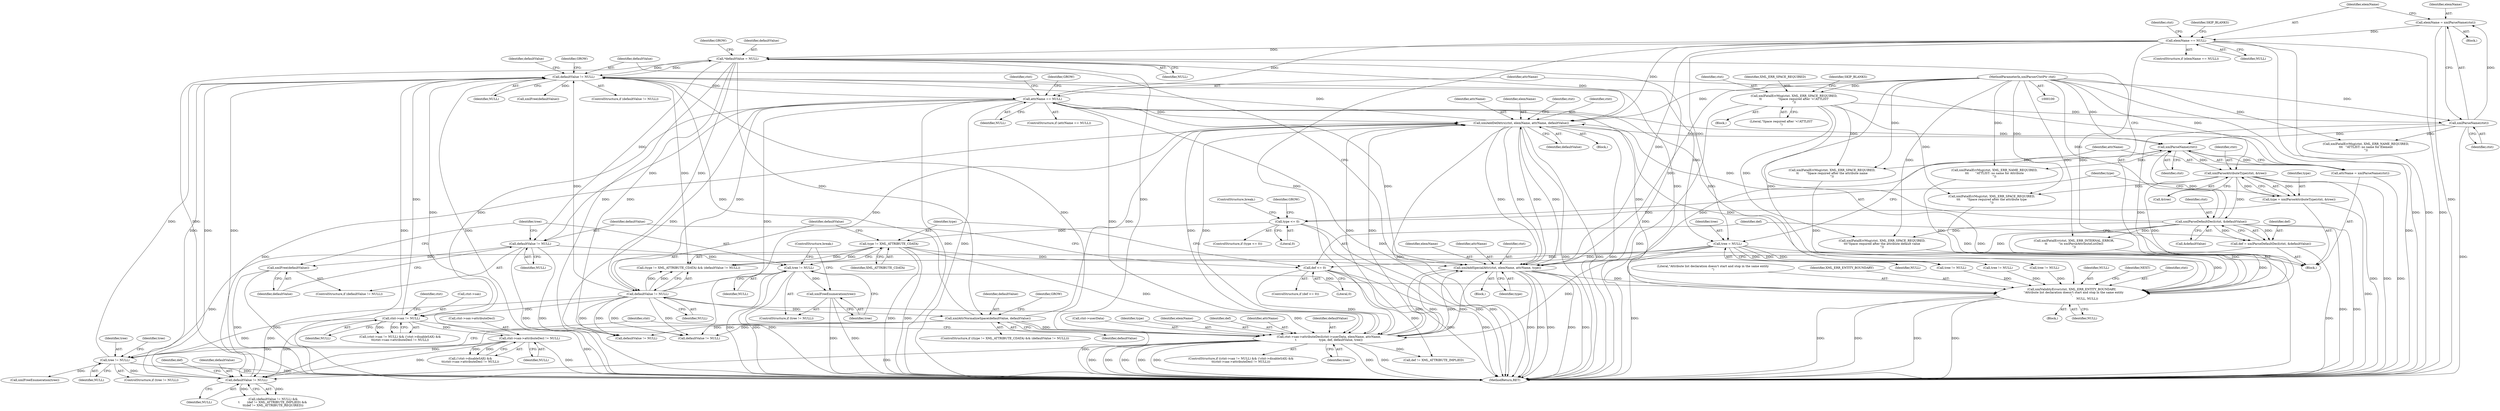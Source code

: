 digraph "0_Chrome_d0947db40187f4708c58e64cbd6013faf9eddeed_2@pointer" {
"1000246" [label="(Call,defaultValue != NULL)"];
"1000171" [label="(Call,*defaultValue = NULL)"];
"1000142" [label="(Call,elemName == NULL)"];
"1000137" [label="(Call,elemName = xmlParseName(ctxt))"];
"1000139" [label="(Call,xmlParseName(ctxt))"];
"1000132" [label="(Call,xmlFatalErrMsg(ctxt, XML_ERR_SPACE_REQUIRED,\n\t\t                 \"Space required after '<!ATTLIST'\n\"))"];
"1000101" [label="(MethodParameterIn,xmlParserCtxtPtr ctxt)"];
"1000389" [label="(Call,defaultValue != NULL)"];
"1000373" [label="(Call,xmlAddDefAttrs(ctxt, elemName, attrName, defaultValue))"];
"1000236" [label="(Call,xmlParseDefaultDecl(ctxt, &defaultValue))"];
"1000206" [label="(Call,xmlParseAttributeType(ctxt, &tree))"];
"1000180" [label="(Call,xmlParseName(ctxt))"];
"1000383" [label="(Call,xmlAddSpecialAttr(ctxt, elemName, attrName, type))"];
"1000339" [label="(Call,ctxt->sax->attributeDecl(ctxt->userData, elemName, attrName,\n\t                        type, def, defaultValue, tree))"];
"1000183" [label="(Call,attrName == NULL)"];
"1000178" [label="(Call,attrName = xmlParseName(ctxt))"];
"1000260" [label="(Call,type != XML_ATTRIBUTE_CDATA)"];
"1000211" [label="(Call,type <= 0)"];
"1000204" [label="(Call,type = xmlParseAttributeType(ctxt, &tree))"];
"1000241" [label="(Call,def <= 0)"];
"1000234" [label="(Call,def = xmlParseDefaultDecl(ctxt, &defaultValue))"];
"1000263" [label="(Call,defaultValue != NULL)"];
"1000266" [label="(Call,xmlAttrNormalizeSpace(defaultValue, defaultValue))"];
"1000175" [label="(Call,tree = NULL)"];
"1000362" [label="(Call,defaultValue != NULL)"];
"1000322" [label="(Call,ctxt->sax != NULL)"];
"1000351" [label="(Call,tree != NULL)"];
"1000332" [label="(Call,ctxt->sax->attributeDecl != NULL)"];
"1000249" [label="(Call,xmlFree(defaultValue))"];
"1000252" [label="(Call,tree != NULL)"];
"1000255" [label="(Call,xmlFreeEnumeration(tree))"];
"1000407" [label="(Call,xmlValidityError(ctxt, XML_ERR_ENTITY_BOUNDARY,\n    \"Attribute list declaration doesn't start and stop in the same entity\n\",\n                                 NULL, NULL))"];
"1000411" [label="(Identifier,NULL)"];
"1000137" [label="(Call,elemName = xmlParseName(ctxt))"];
"1000362" [label="(Call,defaultValue != NULL)"];
"1000179" [label="(Identifier,attrName)"];
"1000227" [label="(Call,tree != NULL)"];
"1000303" [label="(Call,xmlFatalErr(ctxt, XML_ERR_INTERNAL_ERROR,\n\t\t            \"in xmlParseAttributeListDecl\n\"))"];
"1000385" [label="(Identifier,elemName)"];
"1000413" [label="(Identifier,NEXT)"];
"1000133" [label="(Identifier,ctxt)"];
"1000174" [label="(Identifier,GROW)"];
"1000340" [label="(Call,ctxt->userData)"];
"1000322" [label="(Call,ctxt->sax != NULL)"];
"1000345" [label="(Identifier,type)"];
"1000235" [label="(Identifier,def)"];
"1000247" [label="(Identifier,defaultValue)"];
"1000339" [label="(Call,ctxt->sax->attributeDecl(ctxt->userData, elemName, attrName,\n\t                        type, def, defaultValue, tree))"];
"1000147" [label="(Identifier,ctxt)"];
"1000320" [label="(ControlStructure,if ((ctxt->sax != NULL) && (!ctxt->disableSAX) &&\n\t\t(ctxt->sax->attributeDecl != NULL)))"];
"1000343" [label="(Identifier,elemName)"];
"1000185" [label="(Identifier,NULL)"];
"1000208" [label="(Call,&tree)"];
"1000173" [label="(Identifier,NULL)"];
"1000118" [label="(Block,)"];
"1000389" [label="(Call,defaultValue != NULL)"];
"1000182" [label="(ControlStructure,if (attrName == NULL))"];
"1000139" [label="(Call,xmlParseName(ctxt))"];
"1000255" [label="(Call,xmlFreeEnumeration(tree))"];
"1000138" [label="(Identifier,elemName)"];
"1000383" [label="(Call,xmlAddSpecialAttr(ctxt, elemName, attrName, type))"];
"1000321" [label="(Call,(ctxt->sax != NULL) && (!ctxt->disableSAX) &&\n\t\t(ctxt->sax->attributeDecl != NULL))"];
"1000394" [label="(Identifier,GROW)"];
"1000388" [label="(ControlStructure,if (defaultValue != NULL))"];
"1000263" [label="(Call,defaultValue != NULL)"];
"1000390" [label="(Identifier,defaultValue)"];
"1000346" [label="(Identifier,def)"];
"1000338" [label="(Identifier,NULL)"];
"1000260" [label="(Call,type != XML_ATTRIBUTE_CDATA)"];
"1000285" [label="(Call,defaultValue != NULL)"];
"1000245" [label="(ControlStructure,if (defaultValue != NULL))"];
"1000204" [label="(Call,type = xmlParseAttributeType(ctxt, &tree))"];
"1000262" [label="(Identifier,XML_ATTRIBUTE_CDATA)"];
"1000215" [label="(ControlStructure,break;)"];
"1000181" [label="(Identifier,ctxt)"];
"1000261" [label="(Identifier,type)"];
"1000212" [label="(Identifier,type)"];
"1000376" [label="(Identifier,attrName)"];
"1000237" [label="(Identifier,ctxt)"];
"1000359" [label="(Identifier,ctxt)"];
"1000375" [label="(Identifier,elemName)"];
"1000354" [label="(Call,xmlFreeEnumeration(tree))"];
"1000377" [label="(Identifier,defaultValue)"];
"1000192" [label="(Identifier,GROW)"];
"1000251" [label="(ControlStructure,if (tree != NULL))"];
"1000205" [label="(Identifier,type)"];
"1000140" [label="(Identifier,ctxt)"];
"1000264" [label="(Identifier,defaultValue)"];
"1000236" [label="(Call,xmlParseDefaultDecl(ctxt, &defaultValue))"];
"1000364" [label="(Identifier,NULL)"];
"1000141" [label="(ControlStructure,if (elemName == NULL))"];
"1000256" [label="(Identifier,tree)"];
"1000242" [label="(Identifier,def)"];
"1000373" [label="(Call,xmlAddDefAttrs(ctxt, elemName, attrName, defaultValue))"];
"1000171" [label="(Call,*defaultValue = NULL)"];
"1000351" [label="(Call,tree != NULL)"];
"1000249" [label="(Call,xmlFree(defaultValue))"];
"1000210" [label="(ControlStructure,if (type <= 0))"];
"1000330" [label="(Identifier,ctxt)"];
"1000387" [label="(Identifier,type)"];
"1000258" [label="(ControlStructure,if ((type != XML_ATTRIBUTE_CDATA) && (defaultValue != NULL)))"];
"1000180" [label="(Call,xmlParseName(ctxt))"];
"1000344" [label="(Identifier,attrName)"];
"1000134" [label="(Identifier,XML_ERR_SPACE_REQUIRED)"];
"1000347" [label="(Identifier,defaultValue)"];
"1000143" [label="(Identifier,elemName)"];
"1000151" [label="(Identifier,SKIP_BLANKS)"];
"1000146" [label="(Call,xmlFatalErrMsg(ctxt, XML_ERR_NAME_REQUIRED,\n\t\t\t   \"ATTLIST: no name for Element\n\"))"];
"1000380" [label="(Identifier,ctxt)"];
"1000268" [label="(Identifier,defaultValue)"];
"1000366" [label="(Call,def != XML_ATTRIBUTE_IMPLIED)"];
"1000408" [label="(Identifier,ctxt)"];
"1000374" [label="(Identifier,ctxt)"];
"1000332" [label="(Call,ctxt->sax->attributeDecl != NULL)"];
"1000252" [label="(Call,tree != NULL)"];
"1000240" [label="(ControlStructure,if (def <= 0))"];
"1000246" [label="(Call,defaultValue != NULL)"];
"1000243" [label="(Literal,0)"];
"1000314" [label="(Call,tree != NULL)"];
"1000391" [label="(Identifier,NULL)"];
"1000248" [label="(Identifier,NULL)"];
"1000326" [label="(Identifier,NULL)"];
"1000414" [label="(MethodReturn,RET)"];
"1000142" [label="(Call,elemName == NULL)"];
"1000198" [label="(Call,xmlFatalErrMsg(ctxt, XML_ERR_SPACE_REQUIRED,\n\t\t        \"Space required after the attribute name\n\"))"];
"1000163" [label="(Block,)"];
"1000361" [label="(Call,(defaultValue != NULL) &&\n\t        (def != XML_ATTRIBUTE_IMPLIED) && \n\t\t(def != XML_ATTRIBUTE_REQUIRED))"];
"1000327" [label="(Call,(!ctxt->disableSAX) &&\n\t\t(ctxt->sax->attributeDecl != NULL))"];
"1000259" [label="(Call,(type != XML_ATTRIBUTE_CDATA) && (defaultValue != NULL))"];
"1000238" [label="(Call,&defaultValue)"];
"1000372" [label="(Block,)"];
"1000353" [label="(Identifier,NULL)"];
"1000280" [label="(Call,xmlFatalErrMsg(ctxt, XML_ERR_SPACE_REQUIRED,\n\t\t\t\"Space required after the attribute default value\n\"))"];
"1000183" [label="(Call,attrName == NULL)"];
"1000386" [label="(Identifier,attrName)"];
"1000352" [label="(Identifier,tree)"];
"1000257" [label="(ControlStructure,break;)"];
"1000267" [label="(Identifier,defaultValue)"];
"1000384" [label="(Identifier,ctxt)"];
"1000350" [label="(ControlStructure,if (tree != NULL))"];
"1000406" [label="(Block,)"];
"1000323" [label="(Call,ctxt->sax)"];
"1000206" [label="(Call,xmlParseAttributeType(ctxt, &tree))"];
"1000211" [label="(Call,type <= 0)"];
"1000392" [label="(Call,xmlFree(defaultValue))"];
"1000241" [label="(Call,def <= 0)"];
"1000410" [label="(Literal,\"Attribute list declaration doesn't start and stop in the same entity\n\")"];
"1000266" [label="(Call,xmlAttrNormalizeSpace(defaultValue, defaultValue))"];
"1000136" [label="(Identifier,SKIP_BLANKS)"];
"1000184" [label="(Identifier,attrName)"];
"1000333" [label="(Call,ctxt->sax->attributeDecl)"];
"1000213" [label="(Literal,0)"];
"1000172" [label="(Identifier,defaultValue)"];
"1000355" [label="(Identifier,tree)"];
"1000367" [label="(Identifier,def)"];
"1000393" [label="(Identifier,defaultValue)"];
"1000216" [label="(Identifier,GROW)"];
"1000178" [label="(Call,attrName = xmlParseName(ctxt))"];
"1000132" [label="(Call,xmlFatalErrMsg(ctxt, XML_ERR_SPACE_REQUIRED,\n\t\t                 \"Space required after '<!ATTLIST'\n\"))"];
"1000101" [label="(MethodParameterIn,xmlParserCtxtPtr ctxt)"];
"1000144" [label="(Identifier,NULL)"];
"1000177" [label="(Identifier,NULL)"];
"1000188" [label="(Identifier,ctxt)"];
"1000234" [label="(Call,def = xmlParseDefaultDecl(ctxt, &defaultValue))"];
"1000409" [label="(Identifier,XML_ERR_ENTITY_BOUNDARY)"];
"1000187" [label="(Call,xmlFatalErrMsg(ctxt, XML_ERR_NAME_REQUIRED,\n\t\t\t       \"ATTLIST: no name for Attribute\n\"))"];
"1000131" [label="(Block,)"];
"1000207" [label="(Identifier,ctxt)"];
"1000175" [label="(Call,tree = NULL)"];
"1000382" [label="(Block,)"];
"1000291" [label="(Call,tree != NULL)"];
"1000176" [label="(Identifier,tree)"];
"1000253" [label="(Identifier,tree)"];
"1000412" [label="(Identifier,NULL)"];
"1000363" [label="(Identifier,defaultValue)"];
"1000222" [label="(Call,xmlFatalErrMsg(ctxt, XML_ERR_SPACE_REQUIRED,\n\t\t\t       \"Space required after the attribute type\n\"))"];
"1000135" [label="(Literal,\"Space required after '<!ATTLIST'\n\")"];
"1000250" [label="(Identifier,defaultValue)"];
"1000407" [label="(Call,xmlValidityError(ctxt, XML_ERR_ENTITY_BOUNDARY,\n    \"Attribute list declaration doesn't start and stop in the same entity\n\",\n                                 NULL, NULL))"];
"1000269" [label="(Identifier,GROW)"];
"1000254" [label="(Identifier,NULL)"];
"1000265" [label="(Identifier,NULL)"];
"1000308" [label="(Call,defaultValue != NULL)"];
"1000348" [label="(Identifier,tree)"];
"1000246" -> "1000245"  [label="AST: "];
"1000246" -> "1000248"  [label="CFG: "];
"1000247" -> "1000246"  [label="AST: "];
"1000248" -> "1000246"  [label="AST: "];
"1000250" -> "1000246"  [label="CFG: "];
"1000253" -> "1000246"  [label="CFG: "];
"1000246" -> "1000414"  [label="DDG: "];
"1000246" -> "1000414"  [label="DDG: "];
"1000171" -> "1000246"  [label="DDG: "];
"1000183" -> "1000246"  [label="DDG: "];
"1000246" -> "1000249"  [label="DDG: "];
"1000246" -> "1000252"  [label="DDG: "];
"1000171" -> "1000163"  [label="AST: "];
"1000171" -> "1000173"  [label="CFG: "];
"1000172" -> "1000171"  [label="AST: "];
"1000173" -> "1000171"  [label="AST: "];
"1000174" -> "1000171"  [label="CFG: "];
"1000171" -> "1000414"  [label="DDG: "];
"1000142" -> "1000171"  [label="DDG: "];
"1000389" -> "1000171"  [label="DDG: "];
"1000171" -> "1000263"  [label="DDG: "];
"1000171" -> "1000266"  [label="DDG: "];
"1000171" -> "1000285"  [label="DDG: "];
"1000171" -> "1000308"  [label="DDG: "];
"1000171" -> "1000339"  [label="DDG: "];
"1000171" -> "1000362"  [label="DDG: "];
"1000171" -> "1000373"  [label="DDG: "];
"1000171" -> "1000389"  [label="DDG: "];
"1000142" -> "1000141"  [label="AST: "];
"1000142" -> "1000144"  [label="CFG: "];
"1000143" -> "1000142"  [label="AST: "];
"1000144" -> "1000142"  [label="AST: "];
"1000147" -> "1000142"  [label="CFG: "];
"1000151" -> "1000142"  [label="CFG: "];
"1000142" -> "1000414"  [label="DDG: "];
"1000142" -> "1000414"  [label="DDG: "];
"1000142" -> "1000414"  [label="DDG: "];
"1000137" -> "1000142"  [label="DDG: "];
"1000142" -> "1000175"  [label="DDG: "];
"1000142" -> "1000183"  [label="DDG: "];
"1000142" -> "1000339"  [label="DDG: "];
"1000142" -> "1000373"  [label="DDG: "];
"1000142" -> "1000383"  [label="DDG: "];
"1000142" -> "1000407"  [label="DDG: "];
"1000137" -> "1000118"  [label="AST: "];
"1000137" -> "1000139"  [label="CFG: "];
"1000138" -> "1000137"  [label="AST: "];
"1000139" -> "1000137"  [label="AST: "];
"1000143" -> "1000137"  [label="CFG: "];
"1000137" -> "1000414"  [label="DDG: "];
"1000139" -> "1000137"  [label="DDG: "];
"1000139" -> "1000140"  [label="CFG: "];
"1000140" -> "1000139"  [label="AST: "];
"1000139" -> "1000414"  [label="DDG: "];
"1000132" -> "1000139"  [label="DDG: "];
"1000101" -> "1000139"  [label="DDG: "];
"1000139" -> "1000146"  [label="DDG: "];
"1000139" -> "1000180"  [label="DDG: "];
"1000139" -> "1000407"  [label="DDG: "];
"1000132" -> "1000131"  [label="AST: "];
"1000132" -> "1000135"  [label="CFG: "];
"1000133" -> "1000132"  [label="AST: "];
"1000134" -> "1000132"  [label="AST: "];
"1000135" -> "1000132"  [label="AST: "];
"1000136" -> "1000132"  [label="CFG: "];
"1000132" -> "1000414"  [label="DDG: "];
"1000132" -> "1000414"  [label="DDG: "];
"1000101" -> "1000132"  [label="DDG: "];
"1000132" -> "1000198"  [label="DDG: "];
"1000132" -> "1000222"  [label="DDG: "];
"1000132" -> "1000280"  [label="DDG: "];
"1000101" -> "1000100"  [label="AST: "];
"1000101" -> "1000414"  [label="DDG: "];
"1000101" -> "1000146"  [label="DDG: "];
"1000101" -> "1000180"  [label="DDG: "];
"1000101" -> "1000187"  [label="DDG: "];
"1000101" -> "1000198"  [label="DDG: "];
"1000101" -> "1000206"  [label="DDG: "];
"1000101" -> "1000222"  [label="DDG: "];
"1000101" -> "1000236"  [label="DDG: "];
"1000101" -> "1000280"  [label="DDG: "];
"1000101" -> "1000303"  [label="DDG: "];
"1000101" -> "1000373"  [label="DDG: "];
"1000101" -> "1000383"  [label="DDG: "];
"1000101" -> "1000407"  [label="DDG: "];
"1000389" -> "1000388"  [label="AST: "];
"1000389" -> "1000391"  [label="CFG: "];
"1000390" -> "1000389"  [label="AST: "];
"1000391" -> "1000389"  [label="AST: "];
"1000393" -> "1000389"  [label="CFG: "];
"1000394" -> "1000389"  [label="CFG: "];
"1000389" -> "1000414"  [label="DDG: "];
"1000389" -> "1000414"  [label="DDG: "];
"1000389" -> "1000414"  [label="DDG: "];
"1000389" -> "1000175"  [label="DDG: "];
"1000389" -> "1000183"  [label="DDG: "];
"1000389" -> "1000259"  [label="DDG: "];
"1000373" -> "1000389"  [label="DDG: "];
"1000362" -> "1000389"  [label="DDG: "];
"1000362" -> "1000389"  [label="DDG: "];
"1000266" -> "1000389"  [label="DDG: "];
"1000263" -> "1000389"  [label="DDG: "];
"1000339" -> "1000389"  [label="DDG: "];
"1000322" -> "1000389"  [label="DDG: "];
"1000351" -> "1000389"  [label="DDG: "];
"1000332" -> "1000389"  [label="DDG: "];
"1000389" -> "1000392"  [label="DDG: "];
"1000389" -> "1000407"  [label="DDG: "];
"1000373" -> "1000372"  [label="AST: "];
"1000373" -> "1000377"  [label="CFG: "];
"1000374" -> "1000373"  [label="AST: "];
"1000375" -> "1000373"  [label="AST: "];
"1000376" -> "1000373"  [label="AST: "];
"1000377" -> "1000373"  [label="AST: "];
"1000380" -> "1000373"  [label="CFG: "];
"1000373" -> "1000414"  [label="DDG: "];
"1000373" -> "1000414"  [label="DDG: "];
"1000373" -> "1000414"  [label="DDG: "];
"1000373" -> "1000414"  [label="DDG: "];
"1000373" -> "1000180"  [label="DDG: "];
"1000373" -> "1000339"  [label="DDG: "];
"1000236" -> "1000373"  [label="DDG: "];
"1000339" -> "1000373"  [label="DDG: "];
"1000339" -> "1000373"  [label="DDG: "];
"1000339" -> "1000373"  [label="DDG: "];
"1000383" -> "1000373"  [label="DDG: "];
"1000183" -> "1000373"  [label="DDG: "];
"1000362" -> "1000373"  [label="DDG: "];
"1000266" -> "1000373"  [label="DDG: "];
"1000263" -> "1000373"  [label="DDG: "];
"1000373" -> "1000383"  [label="DDG: "];
"1000373" -> "1000383"  [label="DDG: "];
"1000373" -> "1000383"  [label="DDG: "];
"1000373" -> "1000407"  [label="DDG: "];
"1000236" -> "1000234"  [label="AST: "];
"1000236" -> "1000238"  [label="CFG: "];
"1000237" -> "1000236"  [label="AST: "];
"1000238" -> "1000236"  [label="AST: "];
"1000234" -> "1000236"  [label="CFG: "];
"1000236" -> "1000414"  [label="DDG: "];
"1000236" -> "1000414"  [label="DDG: "];
"1000236" -> "1000180"  [label="DDG: "];
"1000236" -> "1000234"  [label="DDG: "];
"1000236" -> "1000234"  [label="DDG: "];
"1000206" -> "1000236"  [label="DDG: "];
"1000236" -> "1000280"  [label="DDG: "];
"1000236" -> "1000303"  [label="DDG: "];
"1000236" -> "1000383"  [label="DDG: "];
"1000236" -> "1000407"  [label="DDG: "];
"1000206" -> "1000204"  [label="AST: "];
"1000206" -> "1000208"  [label="CFG: "];
"1000207" -> "1000206"  [label="AST: "];
"1000208" -> "1000206"  [label="AST: "];
"1000204" -> "1000206"  [label="CFG: "];
"1000206" -> "1000414"  [label="DDG: "];
"1000206" -> "1000414"  [label="DDG: "];
"1000206" -> "1000204"  [label="DDG: "];
"1000206" -> "1000204"  [label="DDG: "];
"1000180" -> "1000206"  [label="DDG: "];
"1000206" -> "1000222"  [label="DDG: "];
"1000206" -> "1000407"  [label="DDG: "];
"1000180" -> "1000178"  [label="AST: "];
"1000180" -> "1000181"  [label="CFG: "];
"1000181" -> "1000180"  [label="AST: "];
"1000178" -> "1000180"  [label="CFG: "];
"1000180" -> "1000178"  [label="DDG: "];
"1000383" -> "1000180"  [label="DDG: "];
"1000180" -> "1000187"  [label="DDG: "];
"1000180" -> "1000198"  [label="DDG: "];
"1000383" -> "1000382"  [label="AST: "];
"1000383" -> "1000387"  [label="CFG: "];
"1000384" -> "1000383"  [label="AST: "];
"1000385" -> "1000383"  [label="AST: "];
"1000386" -> "1000383"  [label="AST: "];
"1000387" -> "1000383"  [label="AST: "];
"1000390" -> "1000383"  [label="CFG: "];
"1000383" -> "1000414"  [label="DDG: "];
"1000383" -> "1000414"  [label="DDG: "];
"1000383" -> "1000414"  [label="DDG: "];
"1000383" -> "1000414"  [label="DDG: "];
"1000383" -> "1000414"  [label="DDG: "];
"1000383" -> "1000339"  [label="DDG: "];
"1000339" -> "1000383"  [label="DDG: "];
"1000339" -> "1000383"  [label="DDG: "];
"1000339" -> "1000383"  [label="DDG: "];
"1000183" -> "1000383"  [label="DDG: "];
"1000260" -> "1000383"  [label="DDG: "];
"1000383" -> "1000407"  [label="DDG: "];
"1000339" -> "1000320"  [label="AST: "];
"1000339" -> "1000348"  [label="CFG: "];
"1000340" -> "1000339"  [label="AST: "];
"1000343" -> "1000339"  [label="AST: "];
"1000344" -> "1000339"  [label="AST: "];
"1000345" -> "1000339"  [label="AST: "];
"1000346" -> "1000339"  [label="AST: "];
"1000347" -> "1000339"  [label="AST: "];
"1000348" -> "1000339"  [label="AST: "];
"1000359" -> "1000339"  [label="CFG: "];
"1000339" -> "1000414"  [label="DDG: "];
"1000339" -> "1000414"  [label="DDG: "];
"1000339" -> "1000414"  [label="DDG: "];
"1000339" -> "1000414"  [label="DDG: "];
"1000339" -> "1000414"  [label="DDG: "];
"1000339" -> "1000414"  [label="DDG: "];
"1000339" -> "1000414"  [label="DDG: "];
"1000183" -> "1000339"  [label="DDG: "];
"1000260" -> "1000339"  [label="DDG: "];
"1000241" -> "1000339"  [label="DDG: "];
"1000263" -> "1000339"  [label="DDG: "];
"1000266" -> "1000339"  [label="DDG: "];
"1000175" -> "1000339"  [label="DDG: "];
"1000339" -> "1000362"  [label="DDG: "];
"1000339" -> "1000366"  [label="DDG: "];
"1000183" -> "1000182"  [label="AST: "];
"1000183" -> "1000185"  [label="CFG: "];
"1000184" -> "1000183"  [label="AST: "];
"1000185" -> "1000183"  [label="AST: "];
"1000188" -> "1000183"  [label="CFG: "];
"1000192" -> "1000183"  [label="CFG: "];
"1000183" -> "1000414"  [label="DDG: "];
"1000183" -> "1000414"  [label="DDG: "];
"1000183" -> "1000414"  [label="DDG: "];
"1000178" -> "1000183"  [label="DDG: "];
"1000183" -> "1000227"  [label="DDG: "];
"1000183" -> "1000263"  [label="DDG: "];
"1000183" -> "1000285"  [label="DDG: "];
"1000183" -> "1000308"  [label="DDG: "];
"1000183" -> "1000322"  [label="DDG: "];
"1000183" -> "1000407"  [label="DDG: "];
"1000178" -> "1000163"  [label="AST: "];
"1000179" -> "1000178"  [label="AST: "];
"1000184" -> "1000178"  [label="CFG: "];
"1000178" -> "1000414"  [label="DDG: "];
"1000260" -> "1000259"  [label="AST: "];
"1000260" -> "1000262"  [label="CFG: "];
"1000261" -> "1000260"  [label="AST: "];
"1000262" -> "1000260"  [label="AST: "];
"1000264" -> "1000260"  [label="CFG: "];
"1000259" -> "1000260"  [label="CFG: "];
"1000260" -> "1000414"  [label="DDG: "];
"1000260" -> "1000414"  [label="DDG: "];
"1000260" -> "1000259"  [label="DDG: "];
"1000260" -> "1000259"  [label="DDG: "];
"1000211" -> "1000260"  [label="DDG: "];
"1000211" -> "1000210"  [label="AST: "];
"1000211" -> "1000213"  [label="CFG: "];
"1000212" -> "1000211"  [label="AST: "];
"1000213" -> "1000211"  [label="AST: "];
"1000215" -> "1000211"  [label="CFG: "];
"1000216" -> "1000211"  [label="CFG: "];
"1000211" -> "1000414"  [label="DDG: "];
"1000211" -> "1000414"  [label="DDG: "];
"1000204" -> "1000211"  [label="DDG: "];
"1000204" -> "1000163"  [label="AST: "];
"1000205" -> "1000204"  [label="AST: "];
"1000212" -> "1000204"  [label="CFG: "];
"1000204" -> "1000414"  [label="DDG: "];
"1000241" -> "1000240"  [label="AST: "];
"1000241" -> "1000243"  [label="CFG: "];
"1000242" -> "1000241"  [label="AST: "];
"1000243" -> "1000241"  [label="AST: "];
"1000247" -> "1000241"  [label="CFG: "];
"1000261" -> "1000241"  [label="CFG: "];
"1000241" -> "1000414"  [label="DDG: "];
"1000241" -> "1000414"  [label="DDG: "];
"1000234" -> "1000241"  [label="DDG: "];
"1000241" -> "1000366"  [label="DDG: "];
"1000234" -> "1000163"  [label="AST: "];
"1000235" -> "1000234"  [label="AST: "];
"1000242" -> "1000234"  [label="CFG: "];
"1000234" -> "1000414"  [label="DDG: "];
"1000263" -> "1000259"  [label="AST: "];
"1000263" -> "1000265"  [label="CFG: "];
"1000264" -> "1000263"  [label="AST: "];
"1000265" -> "1000263"  [label="AST: "];
"1000259" -> "1000263"  [label="CFG: "];
"1000263" -> "1000259"  [label="DDG: "];
"1000263" -> "1000259"  [label="DDG: "];
"1000263" -> "1000266"  [label="DDG: "];
"1000263" -> "1000285"  [label="DDG: "];
"1000263" -> "1000285"  [label="DDG: "];
"1000263" -> "1000308"  [label="DDG: "];
"1000263" -> "1000308"  [label="DDG: "];
"1000263" -> "1000322"  [label="DDG: "];
"1000263" -> "1000362"  [label="DDG: "];
"1000266" -> "1000258"  [label="AST: "];
"1000266" -> "1000268"  [label="CFG: "];
"1000267" -> "1000266"  [label="AST: "];
"1000268" -> "1000266"  [label="AST: "];
"1000269" -> "1000266"  [label="CFG: "];
"1000266" -> "1000414"  [label="DDG: "];
"1000266" -> "1000285"  [label="DDG: "];
"1000266" -> "1000308"  [label="DDG: "];
"1000266" -> "1000362"  [label="DDG: "];
"1000175" -> "1000163"  [label="AST: "];
"1000175" -> "1000177"  [label="CFG: "];
"1000176" -> "1000175"  [label="AST: "];
"1000177" -> "1000175"  [label="AST: "];
"1000179" -> "1000175"  [label="CFG: "];
"1000175" -> "1000414"  [label="DDG: "];
"1000175" -> "1000227"  [label="DDG: "];
"1000175" -> "1000252"  [label="DDG: "];
"1000175" -> "1000291"  [label="DDG: "];
"1000175" -> "1000314"  [label="DDG: "];
"1000175" -> "1000351"  [label="DDG: "];
"1000362" -> "1000361"  [label="AST: "];
"1000362" -> "1000364"  [label="CFG: "];
"1000363" -> "1000362"  [label="AST: "];
"1000364" -> "1000362"  [label="AST: "];
"1000367" -> "1000362"  [label="CFG: "];
"1000361" -> "1000362"  [label="CFG: "];
"1000362" -> "1000361"  [label="DDG: "];
"1000362" -> "1000361"  [label="DDG: "];
"1000322" -> "1000362"  [label="DDG: "];
"1000351" -> "1000362"  [label="DDG: "];
"1000332" -> "1000362"  [label="DDG: "];
"1000322" -> "1000321"  [label="AST: "];
"1000322" -> "1000326"  [label="CFG: "];
"1000323" -> "1000322"  [label="AST: "];
"1000326" -> "1000322"  [label="AST: "];
"1000330" -> "1000322"  [label="CFG: "];
"1000321" -> "1000322"  [label="CFG: "];
"1000322" -> "1000414"  [label="DDG: "];
"1000322" -> "1000321"  [label="DDG: "];
"1000322" -> "1000321"  [label="DDG: "];
"1000322" -> "1000332"  [label="DDG: "];
"1000322" -> "1000351"  [label="DDG: "];
"1000351" -> "1000350"  [label="AST: "];
"1000351" -> "1000353"  [label="CFG: "];
"1000352" -> "1000351"  [label="AST: "];
"1000353" -> "1000351"  [label="AST: "];
"1000355" -> "1000351"  [label="CFG: "];
"1000359" -> "1000351"  [label="CFG: "];
"1000351" -> "1000414"  [label="DDG: "];
"1000351" -> "1000414"  [label="DDG: "];
"1000332" -> "1000351"  [label="DDG: "];
"1000351" -> "1000354"  [label="DDG: "];
"1000332" -> "1000327"  [label="AST: "];
"1000332" -> "1000338"  [label="CFG: "];
"1000333" -> "1000332"  [label="AST: "];
"1000338" -> "1000332"  [label="AST: "];
"1000327" -> "1000332"  [label="CFG: "];
"1000332" -> "1000414"  [label="DDG: "];
"1000332" -> "1000327"  [label="DDG: "];
"1000332" -> "1000327"  [label="DDG: "];
"1000249" -> "1000245"  [label="AST: "];
"1000249" -> "1000250"  [label="CFG: "];
"1000250" -> "1000249"  [label="AST: "];
"1000253" -> "1000249"  [label="CFG: "];
"1000249" -> "1000414"  [label="DDG: "];
"1000249" -> "1000414"  [label="DDG: "];
"1000252" -> "1000251"  [label="AST: "];
"1000252" -> "1000254"  [label="CFG: "];
"1000253" -> "1000252"  [label="AST: "];
"1000254" -> "1000252"  [label="AST: "];
"1000256" -> "1000252"  [label="CFG: "];
"1000257" -> "1000252"  [label="CFG: "];
"1000252" -> "1000414"  [label="DDG: "];
"1000252" -> "1000414"  [label="DDG: "];
"1000252" -> "1000414"  [label="DDG: "];
"1000252" -> "1000255"  [label="DDG: "];
"1000252" -> "1000407"  [label="DDG: "];
"1000255" -> "1000251"  [label="AST: "];
"1000255" -> "1000256"  [label="CFG: "];
"1000256" -> "1000255"  [label="AST: "];
"1000257" -> "1000255"  [label="CFG: "];
"1000255" -> "1000414"  [label="DDG: "];
"1000255" -> "1000414"  [label="DDG: "];
"1000407" -> "1000406"  [label="AST: "];
"1000407" -> "1000412"  [label="CFG: "];
"1000408" -> "1000407"  [label="AST: "];
"1000409" -> "1000407"  [label="AST: "];
"1000410" -> "1000407"  [label="AST: "];
"1000411" -> "1000407"  [label="AST: "];
"1000412" -> "1000407"  [label="AST: "];
"1000413" -> "1000407"  [label="CFG: "];
"1000407" -> "1000414"  [label="DDG: "];
"1000407" -> "1000414"  [label="DDG: "];
"1000407" -> "1000414"  [label="DDG: "];
"1000407" -> "1000414"  [label="DDG: "];
"1000187" -> "1000407"  [label="DDG: "];
"1000198" -> "1000407"  [label="DDG: "];
"1000222" -> "1000407"  [label="DDG: "];
"1000303" -> "1000407"  [label="DDG: "];
"1000280" -> "1000407"  [label="DDG: "];
"1000291" -> "1000407"  [label="DDG: "];
"1000314" -> "1000407"  [label="DDG: "];
"1000227" -> "1000407"  [label="DDG: "];
}
